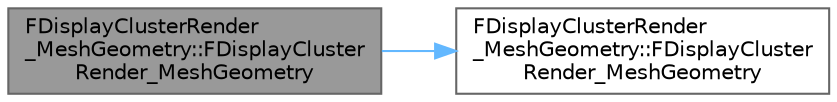 digraph "FDisplayClusterRender_MeshGeometry::FDisplayClusterRender_MeshGeometry"
{
 // INTERACTIVE_SVG=YES
 // LATEX_PDF_SIZE
  bgcolor="transparent";
  edge [fontname=Helvetica,fontsize=10,labelfontname=Helvetica,labelfontsize=10];
  node [fontname=Helvetica,fontsize=10,shape=box,height=0.2,width=0.4];
  rankdir="LR";
  Node1 [id="Node000001",label="FDisplayClusterRender\l_MeshGeometry::FDisplayCluster\lRender_MeshGeometry",height=0.2,width=0.4,color="gray40", fillcolor="grey60", style="filled", fontcolor="black",tooltip=" "];
  Node1 -> Node2 [id="edge1_Node000001_Node000002",color="steelblue1",style="solid",tooltip=" "];
  Node2 [id="Node000002",label="FDisplayClusterRender\l_MeshGeometry::FDisplayCluster\lRender_MeshGeometry",height=0.2,width=0.4,color="grey40", fillcolor="white", style="filled",URL="$d5/db0/classFDisplayClusterRender__MeshGeometry.html#a838a026a068c44762436d6d8f3f2765b",tooltip=" "];
}
